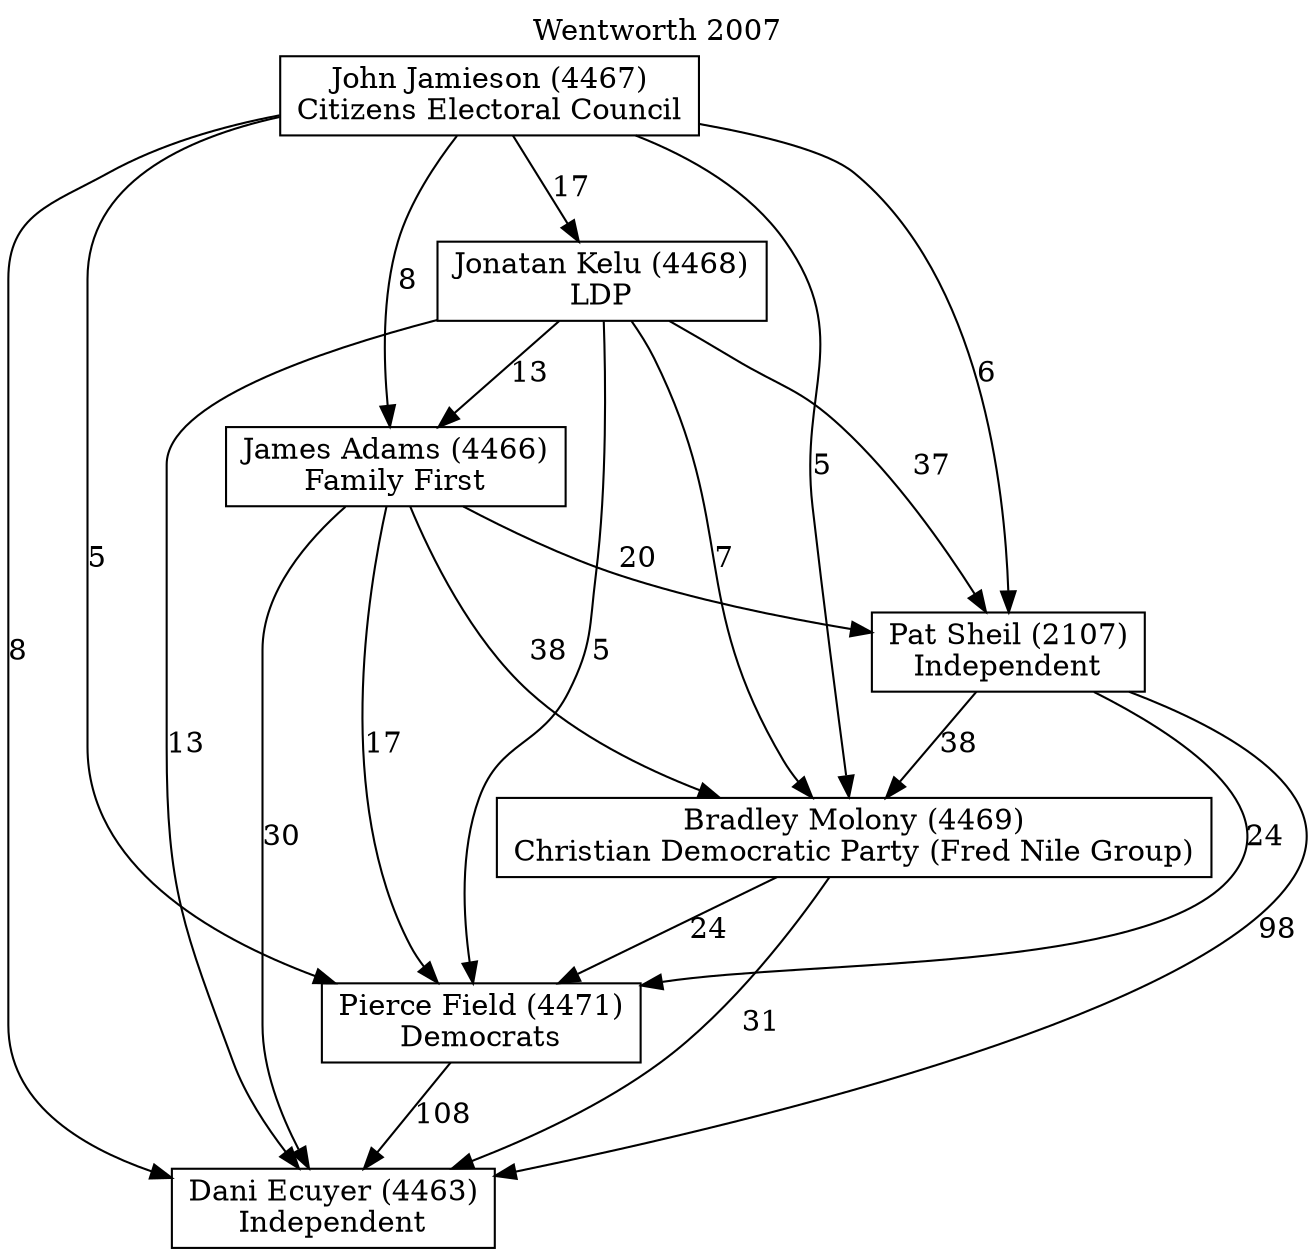 // House preference flow
digraph "Dani Ecuyer (4463)_Wentworth_2007" {
	graph [label="Wentworth 2007" labelloc=t mclimit=10]
	node [shape=box]
	"Dani Ecuyer (4463)" [label="Dani Ecuyer (4463)
Independent"]
	"Pierce Field (4471)" [label="Pierce Field (4471)
Democrats"]
	"Bradley Molony (4469)" [label="Bradley Molony (4469)
Christian Democratic Party (Fred Nile Group)"]
	"Pat Sheil (2107)" [label="Pat Sheil (2107)
Independent"]
	"James Adams (4466)" [label="James Adams (4466)
Family First"]
	"Jonatan Kelu (4468)" [label="Jonatan Kelu (4468)
LDP"]
	"John Jamieson (4467)" [label="John Jamieson (4467)
Citizens Electoral Council"]
	"Pierce Field (4471)" -> "Dani Ecuyer (4463)" [label=108]
	"Bradley Molony (4469)" -> "Pierce Field (4471)" [label=24]
	"Pat Sheil (2107)" -> "Bradley Molony (4469)" [label=38]
	"James Adams (4466)" -> "Pat Sheil (2107)" [label=20]
	"Jonatan Kelu (4468)" -> "James Adams (4466)" [label=13]
	"John Jamieson (4467)" -> "Jonatan Kelu (4468)" [label=17]
	"Bradley Molony (4469)" -> "Dani Ecuyer (4463)" [label=31]
	"Pat Sheil (2107)" -> "Dani Ecuyer (4463)" [label=98]
	"James Adams (4466)" -> "Dani Ecuyer (4463)" [label=30]
	"Jonatan Kelu (4468)" -> "Dani Ecuyer (4463)" [label=13]
	"John Jamieson (4467)" -> "Dani Ecuyer (4463)" [label=8]
	"John Jamieson (4467)" -> "James Adams (4466)" [label=8]
	"Jonatan Kelu (4468)" -> "Pat Sheil (2107)" [label=37]
	"John Jamieson (4467)" -> "Pat Sheil (2107)" [label=6]
	"James Adams (4466)" -> "Bradley Molony (4469)" [label=38]
	"Jonatan Kelu (4468)" -> "Bradley Molony (4469)" [label=7]
	"John Jamieson (4467)" -> "Bradley Molony (4469)" [label=5]
	"Pat Sheil (2107)" -> "Pierce Field (4471)" [label=24]
	"James Adams (4466)" -> "Pierce Field (4471)" [label=17]
	"Jonatan Kelu (4468)" -> "Pierce Field (4471)" [label=5]
	"John Jamieson (4467)" -> "Pierce Field (4471)" [label=5]
}
